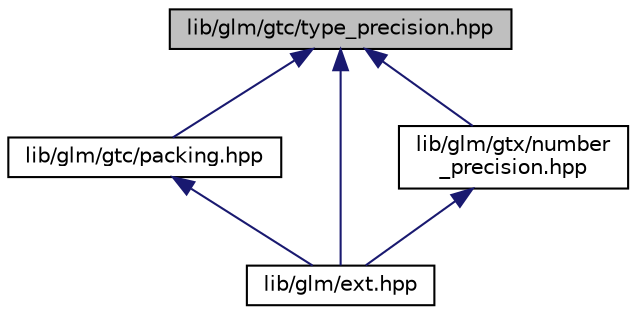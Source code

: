digraph "lib/glm/gtc/type_precision.hpp"
{
  edge [fontname="Helvetica",fontsize="10",labelfontname="Helvetica",labelfontsize="10"];
  node [fontname="Helvetica",fontsize="10",shape=record];
  Node46 [label="lib/glm/gtc/type_precision.hpp",height=0.2,width=0.4,color="black", fillcolor="grey75", style="filled", fontcolor="black"];
  Node46 -> Node47 [dir="back",color="midnightblue",fontsize="10",style="solid",fontname="Helvetica"];
  Node47 [label="lib/glm/gtc/packing.hpp",height=0.2,width=0.4,color="black", fillcolor="white", style="filled",URL="$gtc_2packing_8hpp.html"];
  Node47 -> Node48 [dir="back",color="midnightblue",fontsize="10",style="solid",fontname="Helvetica"];
  Node48 [label="lib/glm/ext.hpp",height=0.2,width=0.4,color="black", fillcolor="white", style="filled",URL="$ext_8hpp_source.html"];
  Node46 -> Node48 [dir="back",color="midnightblue",fontsize="10",style="solid",fontname="Helvetica"];
  Node46 -> Node49 [dir="back",color="midnightblue",fontsize="10",style="solid",fontname="Helvetica"];
  Node49 [label="lib/glm/gtx/number\l_precision.hpp",height=0.2,width=0.4,color="black", fillcolor="white", style="filled",URL="$number__precision_8hpp.html"];
  Node49 -> Node48 [dir="back",color="midnightblue",fontsize="10",style="solid",fontname="Helvetica"];
}
